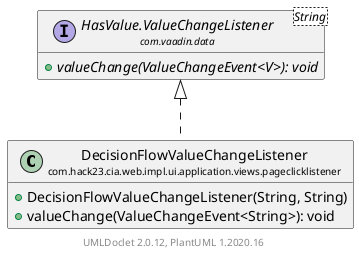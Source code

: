 @startuml
    set namespaceSeparator none
    hide empty fields
    hide empty methods

    class "<size:14>DecisionFlowValueChangeListener\n<size:10>com.hack23.cia.web.impl.ui.application.views.pageclicklistener" as com.hack23.cia.web.impl.ui.application.views.pageclicklistener.DecisionFlowValueChangeListener [[DecisionFlowValueChangeListener.html]] {
        +DecisionFlowValueChangeListener(String, String)
        +valueChange(ValueChangeEvent<String>): void
    }

    interface "<size:14>HasValue.ValueChangeListener\n<size:10>com.vaadin.data" as com.vaadin.data.HasValue.ValueChangeListener<String> {
        {abstract} +valueChange(ValueChangeEvent<V>): void
    }

    com.vaadin.data.HasValue.ValueChangeListener <|.. com.hack23.cia.web.impl.ui.application.views.pageclicklistener.DecisionFlowValueChangeListener

    center footer UMLDoclet 2.0.12, PlantUML 1.2020.16
@enduml
